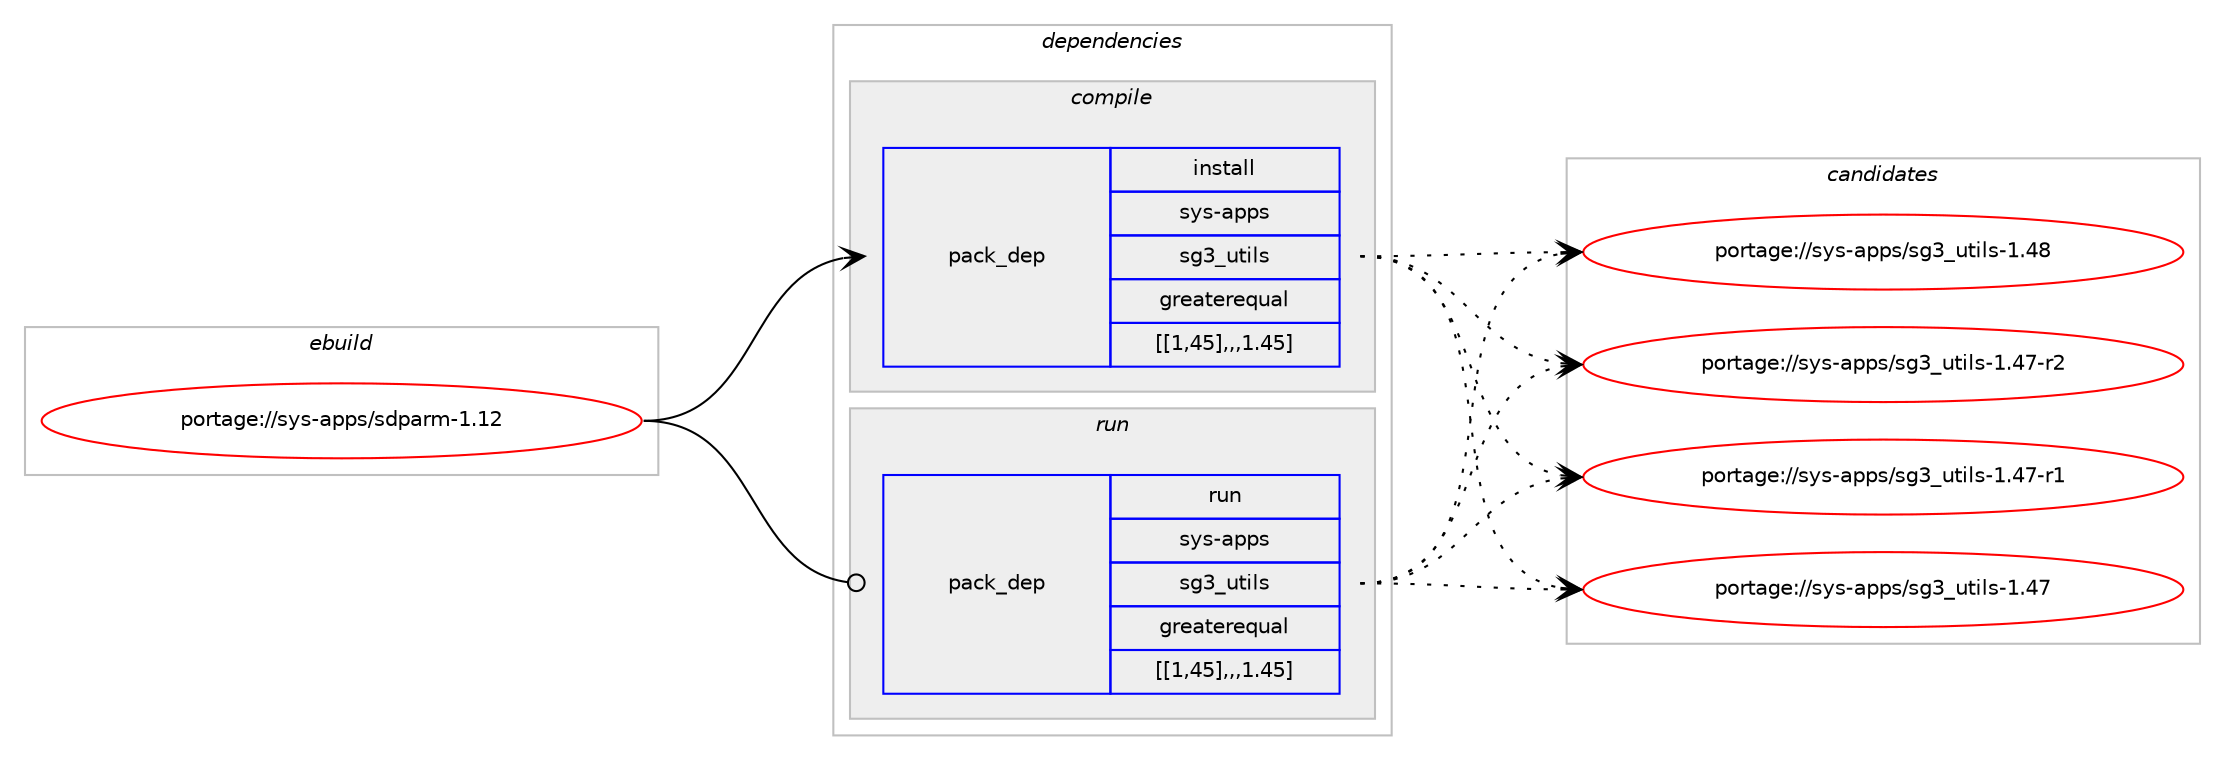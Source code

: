 digraph prolog {

# *************
# Graph options
# *************

newrank=true;
concentrate=true;
compound=true;
graph [rankdir=LR,fontname=Helvetica,fontsize=10,ranksep=1.5];#, ranksep=2.5, nodesep=0.2];
edge  [arrowhead=vee];
node  [fontname=Helvetica,fontsize=10];

# **********
# The ebuild
# **********

subgraph cluster_leftcol {
color=gray;
label=<<i>ebuild</i>>;
id [label="portage://sys-apps/sdparm-1.12", color=red, width=4, href="../sys-apps/sdparm-1.12.svg"];
}

# ****************
# The dependencies
# ****************

subgraph cluster_midcol {
color=gray;
label=<<i>dependencies</i>>;
subgraph cluster_compile {
fillcolor="#eeeeee";
style=filled;
label=<<i>compile</i>>;
subgraph pack976 {
dependency1313 [label=<<TABLE BORDER="0" CELLBORDER="1" CELLSPACING="0" CELLPADDING="4" WIDTH="220"><TR><TD ROWSPAN="6" CELLPADDING="30">pack_dep</TD></TR><TR><TD WIDTH="110">install</TD></TR><TR><TD>sys-apps</TD></TR><TR><TD>sg3_utils</TD></TR><TR><TD>greaterequal</TD></TR><TR><TD>[[1,45],,,1.45]</TD></TR></TABLE>>, shape=none, color=blue];
}
id:e -> dependency1313:w [weight=20,style="solid",arrowhead="vee"];
}
subgraph cluster_compileandrun {
fillcolor="#eeeeee";
style=filled;
label=<<i>compile and run</i>>;
}
subgraph cluster_run {
fillcolor="#eeeeee";
style=filled;
label=<<i>run</i>>;
subgraph pack977 {
dependency1314 [label=<<TABLE BORDER="0" CELLBORDER="1" CELLSPACING="0" CELLPADDING="4" WIDTH="220"><TR><TD ROWSPAN="6" CELLPADDING="30">pack_dep</TD></TR><TR><TD WIDTH="110">run</TD></TR><TR><TD>sys-apps</TD></TR><TR><TD>sg3_utils</TD></TR><TR><TD>greaterequal</TD></TR><TR><TD>[[1,45],,,1.45]</TD></TR></TABLE>>, shape=none, color=blue];
}
id:e -> dependency1314:w [weight=20,style="solid",arrowhead="odot"];
}
}

# **************
# The candidates
# **************

subgraph cluster_choices {
rank=same;
color=gray;
label=<<i>candidates</i>>;

subgraph choice957 {
color=black;
nodesep=1;
choice11512111545971121121154711510351951171161051081154549465256 [label="portage://sys-apps/sg3_utils-1.48", color=red, width=4,href="../sys-apps/sg3_utils-1.48.svg"];
choice115121115459711211211547115103519511711610510811545494652554511450 [label="portage://sys-apps/sg3_utils-1.47-r2", color=red, width=4,href="../sys-apps/sg3_utils-1.47-r2.svg"];
choice115121115459711211211547115103519511711610510811545494652554511449 [label="portage://sys-apps/sg3_utils-1.47-r1", color=red, width=4,href="../sys-apps/sg3_utils-1.47-r1.svg"];
choice11512111545971121121154711510351951171161051081154549465255 [label="portage://sys-apps/sg3_utils-1.47", color=red, width=4,href="../sys-apps/sg3_utils-1.47.svg"];
dependency1313:e -> choice11512111545971121121154711510351951171161051081154549465256:w [style=dotted,weight="100"];
dependency1313:e -> choice115121115459711211211547115103519511711610510811545494652554511450:w [style=dotted,weight="100"];
dependency1313:e -> choice115121115459711211211547115103519511711610510811545494652554511449:w [style=dotted,weight="100"];
dependency1313:e -> choice11512111545971121121154711510351951171161051081154549465255:w [style=dotted,weight="100"];
}
subgraph choice959 {
color=black;
nodesep=1;
choice11512111545971121121154711510351951171161051081154549465256 [label="portage://sys-apps/sg3_utils-1.48", color=red, width=4,href="../sys-apps/sg3_utils-1.48.svg"];
choice115121115459711211211547115103519511711610510811545494652554511450 [label="portage://sys-apps/sg3_utils-1.47-r2", color=red, width=4,href="../sys-apps/sg3_utils-1.47-r2.svg"];
choice115121115459711211211547115103519511711610510811545494652554511449 [label="portage://sys-apps/sg3_utils-1.47-r1", color=red, width=4,href="../sys-apps/sg3_utils-1.47-r1.svg"];
choice11512111545971121121154711510351951171161051081154549465255 [label="portage://sys-apps/sg3_utils-1.47", color=red, width=4,href="../sys-apps/sg3_utils-1.47.svg"];
dependency1314:e -> choice11512111545971121121154711510351951171161051081154549465256:w [style=dotted,weight="100"];
dependency1314:e -> choice115121115459711211211547115103519511711610510811545494652554511450:w [style=dotted,weight="100"];
dependency1314:e -> choice115121115459711211211547115103519511711610510811545494652554511449:w [style=dotted,weight="100"];
dependency1314:e -> choice11512111545971121121154711510351951171161051081154549465255:w [style=dotted,weight="100"];
}
}

}
